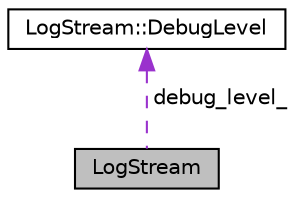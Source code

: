 digraph "LogStream"
{
  edge [fontname="Helvetica",fontsize="10",labelfontname="Helvetica",labelfontsize="10"];
  node [fontname="Helvetica",fontsize="10",shape=record];
  Node1 [label="LogStream",height=0.2,width=0.4,color="black", fillcolor="grey75", style="filled", fontcolor="black"];
  Node2 -> Node1 [dir="back",color="darkorchid3",fontsize="10",style="dashed",label=" debug_level_" ,fontname="Helvetica"];
  Node2 [label="LogStream::DebugLevel",height=0.2,width=0.4,color="black", fillcolor="white", style="filled",URL="$structLogStream_1_1DebugLevel.html",tooltip="A struct that holds all the information about a debug level. "];
}
